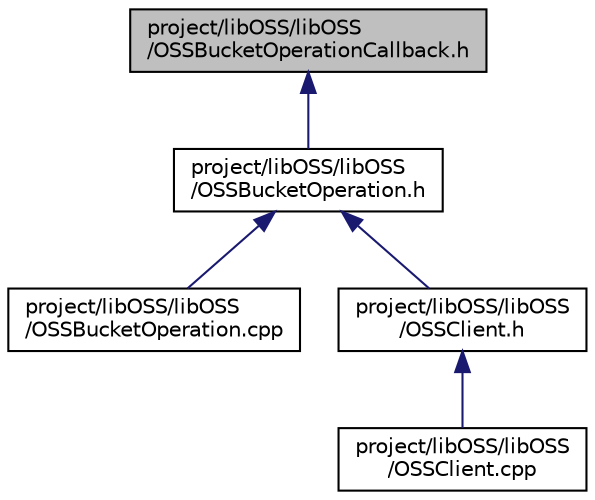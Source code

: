 digraph "project/libOSS/libOSS/OSSBucketOperationCallback.h"
{
  edge [fontname="Helvetica",fontsize="10",labelfontname="Helvetica",labelfontsize="10"];
  node [fontname="Helvetica",fontsize="10",shape=record];
  Node1 [label="project/libOSS/libOSS\l/OSSBucketOperationCallback.h",height=0.2,width=0.4,color="black", fillcolor="grey75", style="filled" fontcolor="black"];
  Node1 -> Node2 [dir="back",color="midnightblue",fontsize="10",style="solid",fontname="Helvetica"];
  Node2 [label="project/libOSS/libOSS\l/OSSBucketOperation.h",height=0.2,width=0.4,color="black", fillcolor="white", style="filled",URL="$_o_s_s_bucket_operation_8h.html"];
  Node2 -> Node3 [dir="back",color="midnightblue",fontsize="10",style="solid",fontname="Helvetica"];
  Node3 [label="project/libOSS/libOSS\l/OSSBucketOperation.cpp",height=0.2,width=0.4,color="black", fillcolor="white", style="filled",URL="$_o_s_s_bucket_operation_8cpp.html"];
  Node2 -> Node4 [dir="back",color="midnightblue",fontsize="10",style="solid",fontname="Helvetica"];
  Node4 [label="project/libOSS/libOSS\l/OSSClient.h",height=0.2,width=0.4,color="black", fillcolor="white", style="filled",URL="$_o_s_s_client_8h.html"];
  Node4 -> Node5 [dir="back",color="midnightblue",fontsize="10",style="solid",fontname="Helvetica"];
  Node5 [label="project/libOSS/libOSS\l/OSSClient.cpp",height=0.2,width=0.4,color="black", fillcolor="white", style="filled",URL="$_o_s_s_client_8cpp.html"];
}
